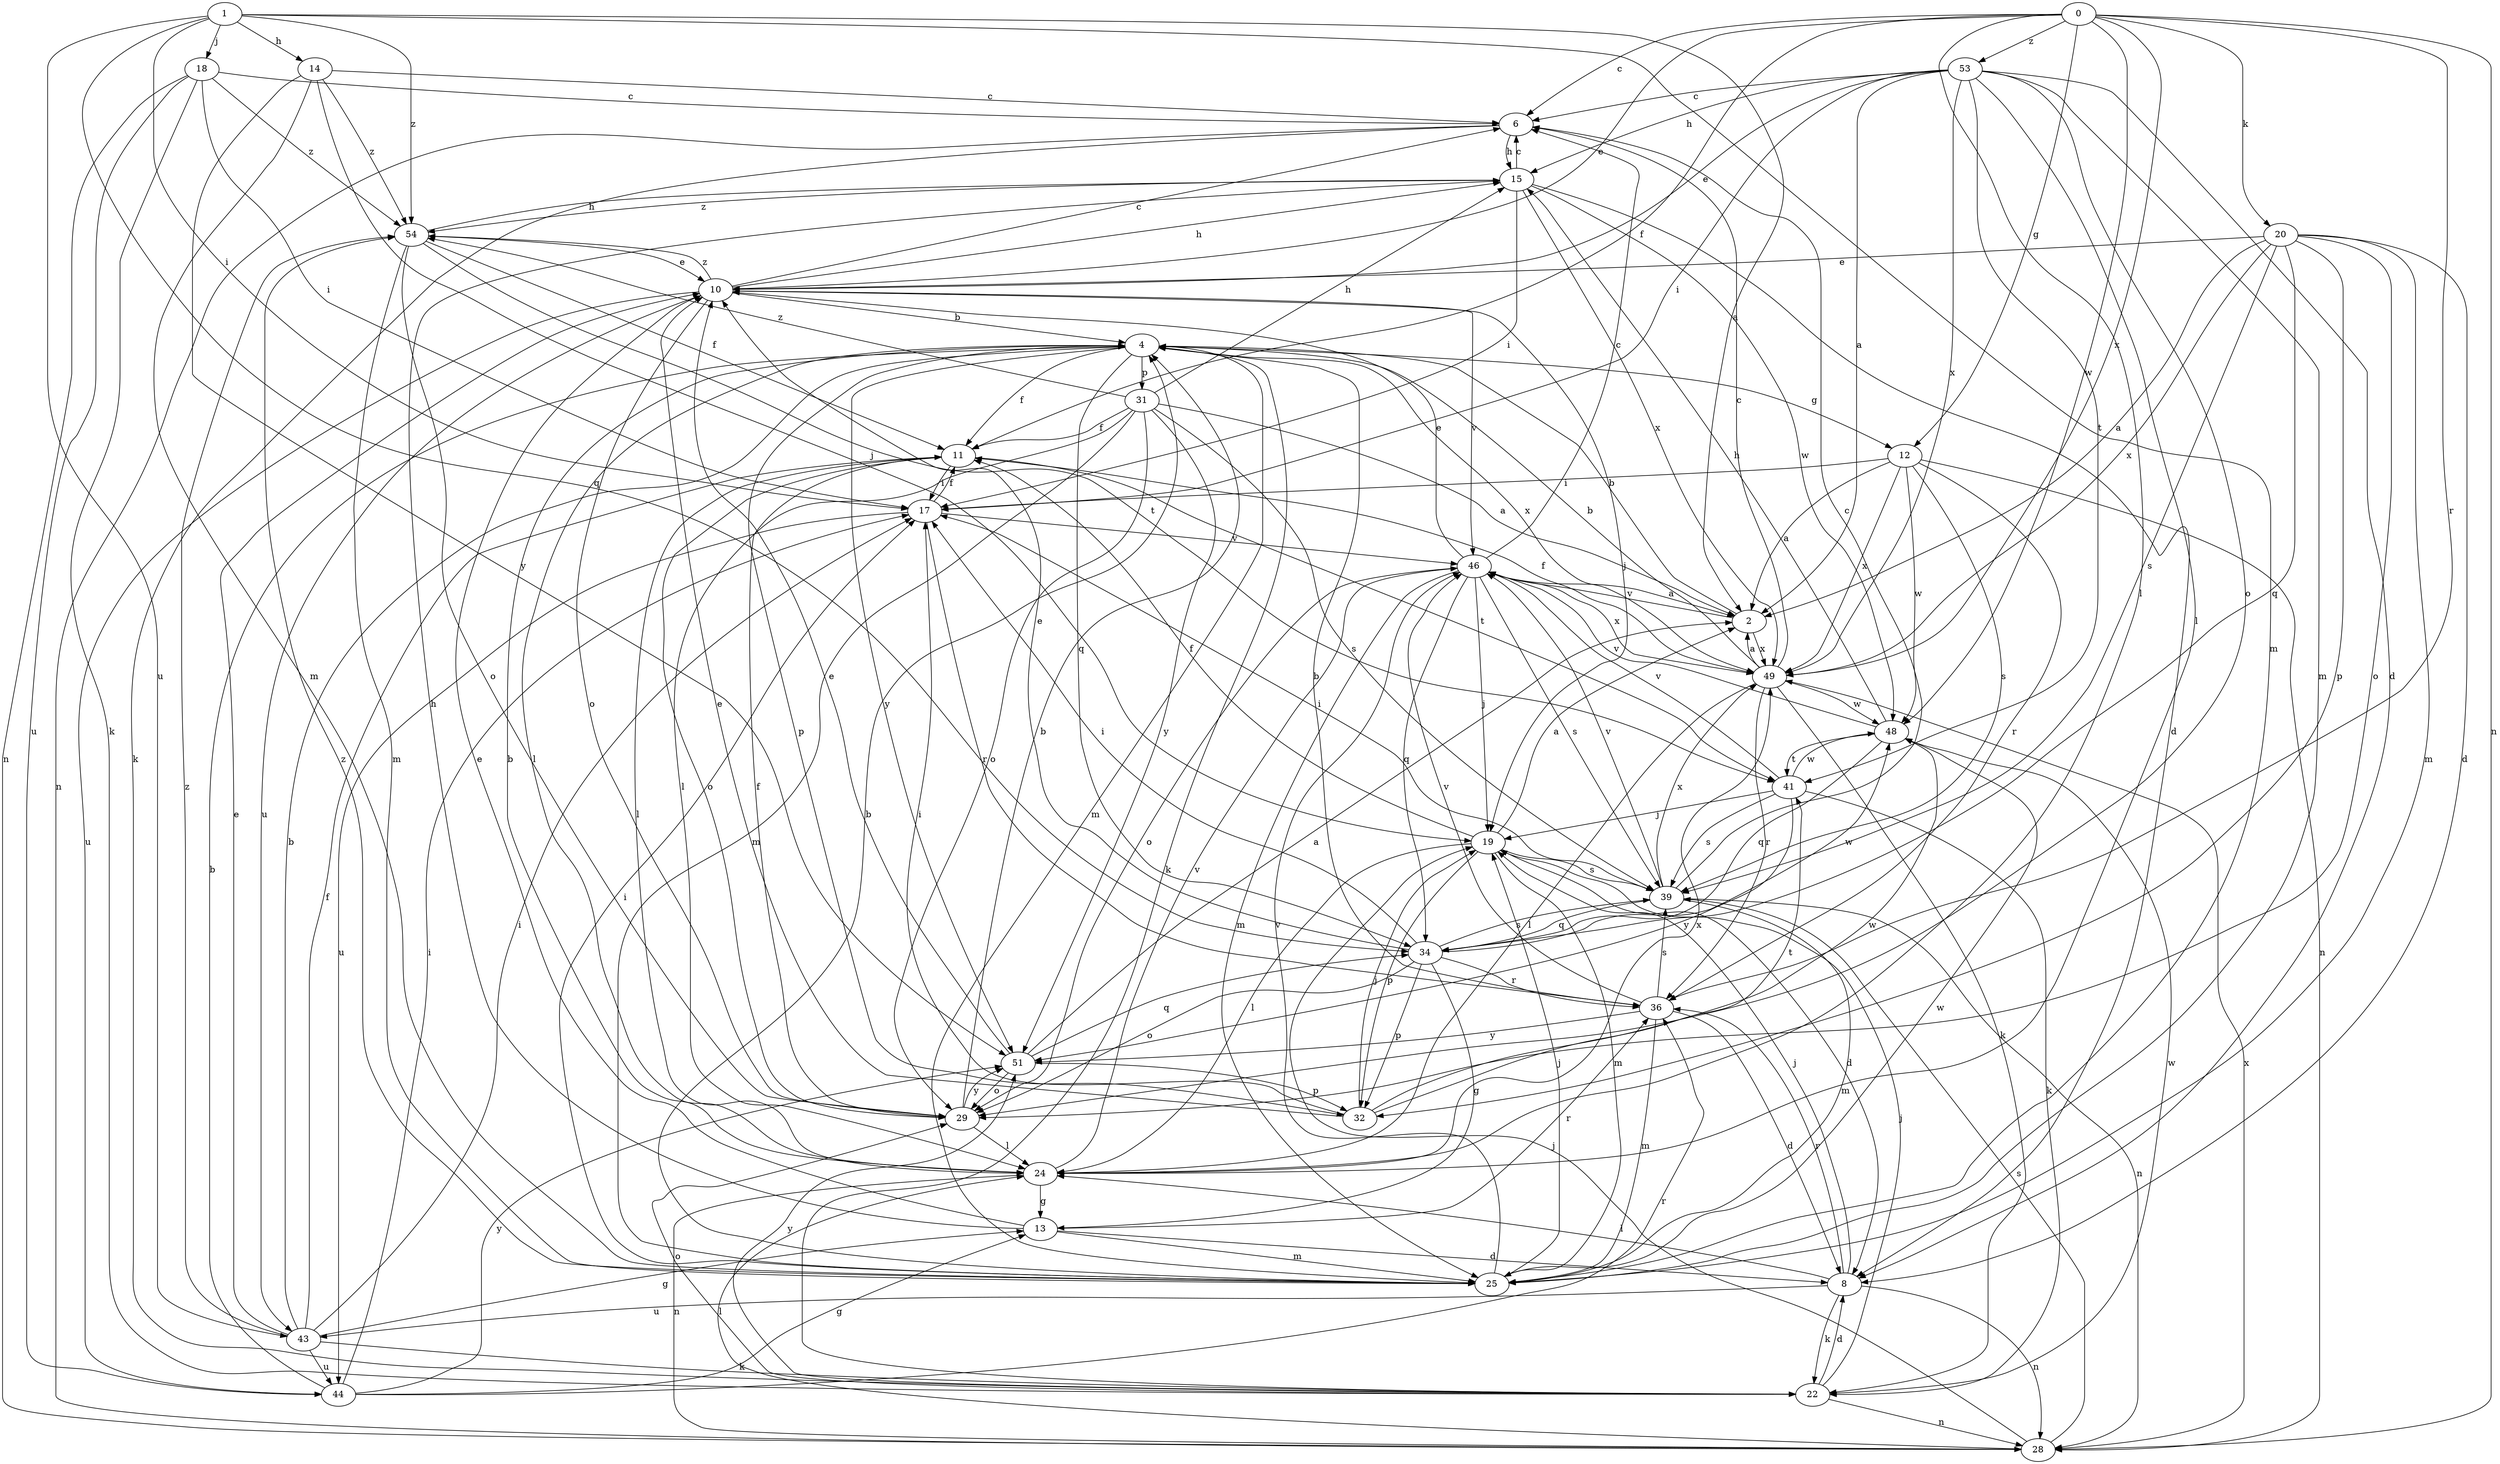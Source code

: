 strict digraph  {
0;
1;
2;
4;
6;
8;
10;
11;
12;
13;
14;
15;
17;
18;
19;
20;
22;
24;
25;
28;
29;
31;
32;
34;
36;
39;
41;
43;
44;
46;
48;
49;
51;
53;
54;
0 -> 6  [label=c];
0 -> 10  [label=e];
0 -> 11  [label=f];
0 -> 12  [label=g];
0 -> 20  [label=k];
0 -> 24  [label=l];
0 -> 28  [label=n];
0 -> 36  [label=r];
0 -> 48  [label=w];
0 -> 49  [label=x];
0 -> 53  [label=z];
1 -> 2  [label=a];
1 -> 14  [label=h];
1 -> 17  [label=i];
1 -> 18  [label=j];
1 -> 25  [label=m];
1 -> 34  [label=q];
1 -> 43  [label=u];
1 -> 54  [label=z];
2 -> 4  [label=b];
2 -> 46  [label=v];
2 -> 49  [label=x];
4 -> 11  [label=f];
4 -> 12  [label=g];
4 -> 22  [label=k];
4 -> 24  [label=l];
4 -> 25  [label=m];
4 -> 31  [label=p];
4 -> 32  [label=p];
4 -> 34  [label=q];
4 -> 49  [label=x];
4 -> 51  [label=y];
6 -> 15  [label=h];
6 -> 22  [label=k];
6 -> 28  [label=n];
8 -> 19  [label=j];
8 -> 22  [label=k];
8 -> 24  [label=l];
8 -> 28  [label=n];
8 -> 36  [label=r];
8 -> 43  [label=u];
10 -> 4  [label=b];
10 -> 6  [label=c];
10 -> 15  [label=h];
10 -> 19  [label=j];
10 -> 29  [label=o];
10 -> 43  [label=u];
10 -> 44  [label=u];
10 -> 46  [label=v];
10 -> 54  [label=z];
11 -> 17  [label=i];
11 -> 24  [label=l];
11 -> 29  [label=o];
11 -> 41  [label=t];
12 -> 2  [label=a];
12 -> 17  [label=i];
12 -> 28  [label=n];
12 -> 36  [label=r];
12 -> 39  [label=s];
12 -> 48  [label=w];
12 -> 49  [label=x];
13 -> 8  [label=d];
13 -> 10  [label=e];
13 -> 15  [label=h];
13 -> 25  [label=m];
13 -> 36  [label=r];
14 -> 6  [label=c];
14 -> 19  [label=j];
14 -> 25  [label=m];
14 -> 51  [label=y];
14 -> 54  [label=z];
15 -> 6  [label=c];
15 -> 8  [label=d];
15 -> 17  [label=i];
15 -> 48  [label=w];
15 -> 49  [label=x];
15 -> 54  [label=z];
17 -> 11  [label=f];
17 -> 36  [label=r];
17 -> 44  [label=u];
17 -> 46  [label=v];
18 -> 6  [label=c];
18 -> 17  [label=i];
18 -> 22  [label=k];
18 -> 28  [label=n];
18 -> 44  [label=u];
18 -> 54  [label=z];
19 -> 2  [label=a];
19 -> 8  [label=d];
19 -> 11  [label=f];
19 -> 24  [label=l];
19 -> 25  [label=m];
19 -> 32  [label=p];
19 -> 39  [label=s];
20 -> 2  [label=a];
20 -> 8  [label=d];
20 -> 10  [label=e];
20 -> 25  [label=m];
20 -> 29  [label=o];
20 -> 32  [label=p];
20 -> 34  [label=q];
20 -> 39  [label=s];
20 -> 49  [label=x];
22 -> 8  [label=d];
22 -> 19  [label=j];
22 -> 28  [label=n];
22 -> 29  [label=o];
22 -> 48  [label=w];
22 -> 51  [label=y];
24 -> 4  [label=b];
24 -> 13  [label=g];
24 -> 28  [label=n];
24 -> 46  [label=v];
24 -> 49  [label=x];
25 -> 4  [label=b];
25 -> 17  [label=i];
25 -> 19  [label=j];
25 -> 46  [label=v];
25 -> 48  [label=w];
25 -> 54  [label=z];
28 -> 19  [label=j];
28 -> 24  [label=l];
28 -> 39  [label=s];
28 -> 49  [label=x];
29 -> 4  [label=b];
29 -> 11  [label=f];
29 -> 24  [label=l];
29 -> 51  [label=y];
31 -> 2  [label=a];
31 -> 11  [label=f];
31 -> 15  [label=h];
31 -> 24  [label=l];
31 -> 25  [label=m];
31 -> 29  [label=o];
31 -> 39  [label=s];
31 -> 51  [label=y];
31 -> 54  [label=z];
32 -> 10  [label=e];
32 -> 17  [label=i];
32 -> 19  [label=j];
32 -> 41  [label=t];
32 -> 48  [label=w];
34 -> 10  [label=e];
34 -> 13  [label=g];
34 -> 17  [label=i];
34 -> 29  [label=o];
34 -> 32  [label=p];
34 -> 36  [label=r];
34 -> 39  [label=s];
34 -> 48  [label=w];
36 -> 4  [label=b];
36 -> 8  [label=d];
36 -> 25  [label=m];
36 -> 39  [label=s];
36 -> 46  [label=v];
36 -> 51  [label=y];
39 -> 6  [label=c];
39 -> 17  [label=i];
39 -> 25  [label=m];
39 -> 28  [label=n];
39 -> 34  [label=q];
39 -> 46  [label=v];
39 -> 49  [label=x];
41 -> 19  [label=j];
41 -> 22  [label=k];
41 -> 39  [label=s];
41 -> 46  [label=v];
41 -> 48  [label=w];
41 -> 51  [label=y];
43 -> 4  [label=b];
43 -> 10  [label=e];
43 -> 11  [label=f];
43 -> 13  [label=g];
43 -> 17  [label=i];
43 -> 22  [label=k];
43 -> 44  [label=u];
43 -> 54  [label=z];
44 -> 4  [label=b];
44 -> 13  [label=g];
44 -> 17  [label=i];
44 -> 36  [label=r];
44 -> 51  [label=y];
46 -> 2  [label=a];
46 -> 6  [label=c];
46 -> 10  [label=e];
46 -> 19  [label=j];
46 -> 25  [label=m];
46 -> 29  [label=o];
46 -> 34  [label=q];
46 -> 39  [label=s];
46 -> 49  [label=x];
48 -> 15  [label=h];
48 -> 34  [label=q];
48 -> 41  [label=t];
48 -> 46  [label=v];
49 -> 2  [label=a];
49 -> 4  [label=b];
49 -> 6  [label=c];
49 -> 11  [label=f];
49 -> 22  [label=k];
49 -> 24  [label=l];
49 -> 36  [label=r];
49 -> 48  [label=w];
51 -> 2  [label=a];
51 -> 10  [label=e];
51 -> 29  [label=o];
51 -> 32  [label=p];
51 -> 34  [label=q];
53 -> 2  [label=a];
53 -> 6  [label=c];
53 -> 8  [label=d];
53 -> 10  [label=e];
53 -> 15  [label=h];
53 -> 17  [label=i];
53 -> 24  [label=l];
53 -> 25  [label=m];
53 -> 29  [label=o];
53 -> 41  [label=t];
53 -> 49  [label=x];
54 -> 10  [label=e];
54 -> 11  [label=f];
54 -> 15  [label=h];
54 -> 25  [label=m];
54 -> 29  [label=o];
54 -> 41  [label=t];
}

